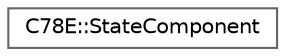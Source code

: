 digraph "Graphical Class Hierarchy"
{
 // LATEX_PDF_SIZE
  bgcolor="transparent";
  edge [fontname=Helvetica,fontsize=10,labelfontname=Helvetica,labelfontsize=10];
  node [fontname=Helvetica,fontsize=10,shape=box,height=0.2,width=0.4];
  rankdir="LR";
  Node0 [id="Node000000",label="C78E::StateComponent",height=0.2,width=0.4,color="grey40", fillcolor="white", style="filled",URL="$d6/d15/struct_c78_e_1_1_state_component.html",tooltip=" "];
}
